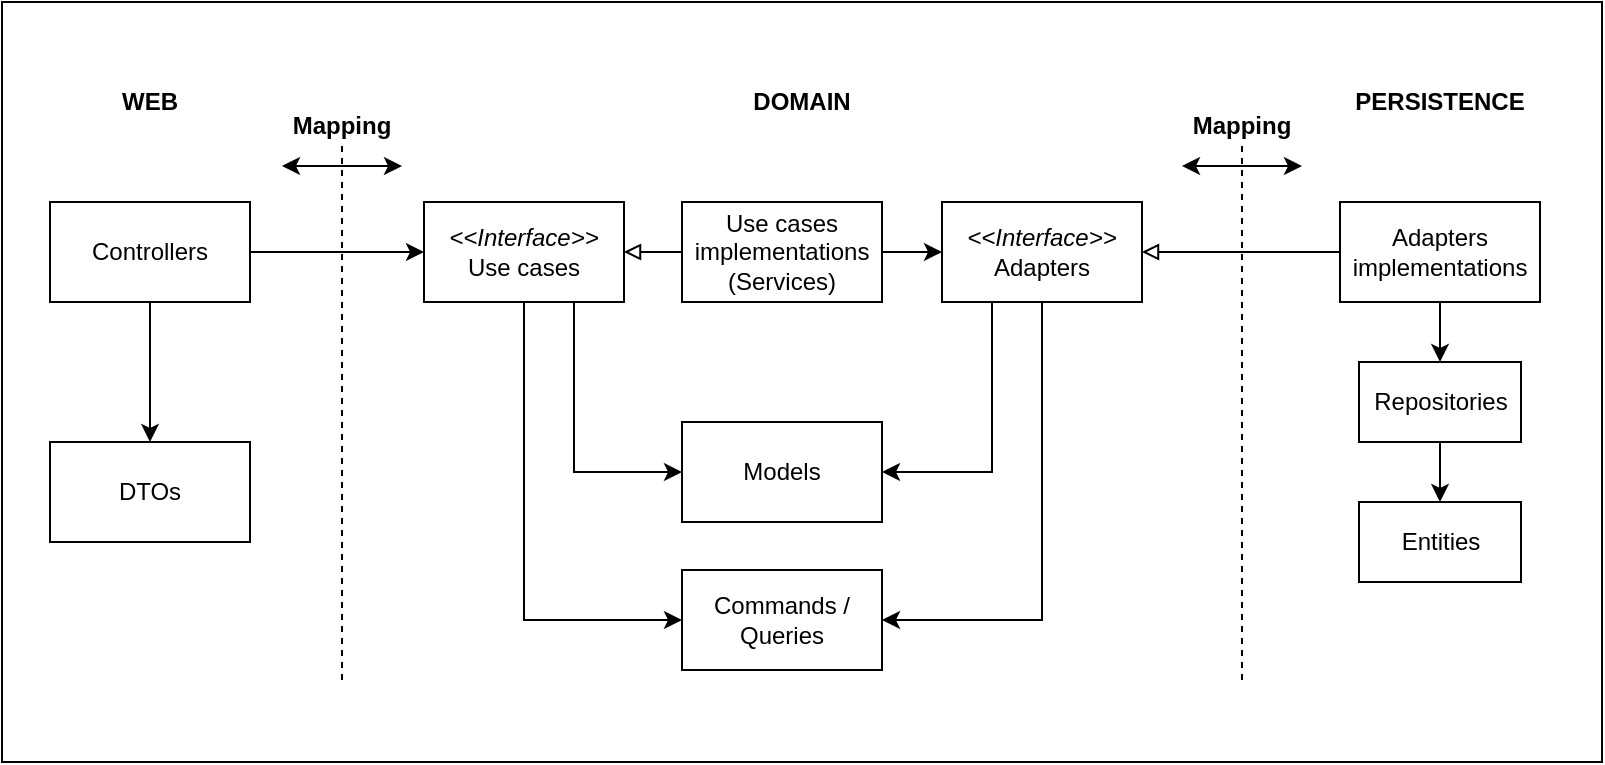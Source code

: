 <mxfile version="13.6.2" type="device"><diagram id="vupuyoRzbmM_QNLxJW_s" name="Page-1"><mxGraphModel dx="1422" dy="802" grid="1" gridSize="10" guides="1" tooltips="1" connect="1" arrows="1" fold="1" page="1" pageScale="1" pageWidth="827" pageHeight="1169" math="0" shadow="0"><root><mxCell id="0"/><mxCell id="1" parent="0"/><mxCell id="zNo32APA4oFjpnjH_A-V-1" value="" style="rounded=0;whiteSpace=wrap;html=1;" parent="1" vertex="1"><mxGeometry x="10" y="140" width="800" height="380" as="geometry"/></mxCell><mxCell id="zNo32APA4oFjpnjH_A-V-2" value="WEB" style="text;html=1;strokeColor=none;fillColor=none;align=center;verticalAlign=middle;whiteSpace=wrap;rounded=0;fontStyle=1" parent="1" vertex="1"><mxGeometry x="64" y="180" width="40" height="20" as="geometry"/></mxCell><mxCell id="zNo32APA4oFjpnjH_A-V-3" value="DOMAIN" style="text;html=1;strokeColor=none;fillColor=none;align=center;verticalAlign=middle;whiteSpace=wrap;rounded=0;fontStyle=1" parent="1" vertex="1"><mxGeometry x="390" y="180" width="40" height="20" as="geometry"/></mxCell><mxCell id="zNo32APA4oFjpnjH_A-V-4" value="PERSISTENCE" style="text;html=1;strokeColor=none;fillColor=none;align=center;verticalAlign=middle;whiteSpace=wrap;rounded=0;fontStyle=1" parent="1" vertex="1"><mxGeometry x="709" y="180" width="40" height="20" as="geometry"/></mxCell><mxCell id="zNo32APA4oFjpnjH_A-V-5" value="" style="endArrow=none;dashed=1;html=1;" parent="1" edge="1"><mxGeometry width="50" height="50" relative="1" as="geometry"><mxPoint x="180" y="212" as="sourcePoint"/><mxPoint x="180" y="482" as="targetPoint"/></mxGeometry></mxCell><mxCell id="zNo32APA4oFjpnjH_A-V-6" value="" style="endArrow=none;dashed=1;html=1;" parent="1" edge="1"><mxGeometry width="50" height="50" relative="1" as="geometry"><mxPoint x="630" y="212" as="sourcePoint"/><mxPoint x="630" y="482" as="targetPoint"/></mxGeometry></mxCell><mxCell id="zNo32APA4oFjpnjH_A-V-9" style="edgeStyle=orthogonalEdgeStyle;rounded=0;orthogonalLoop=1;jettySize=auto;html=1;exitX=0.5;exitY=1;exitDx=0;exitDy=0;entryX=0.5;entryY=0;entryDx=0;entryDy=0;" parent="1" source="zNo32APA4oFjpnjH_A-V-7" target="zNo32APA4oFjpnjH_A-V-10" edge="1"><mxGeometry relative="1" as="geometry"><mxPoint x="80" y="350" as="targetPoint"/></mxGeometry></mxCell><mxCell id="zNo32APA4oFjpnjH_A-V-14" style="edgeStyle=orthogonalEdgeStyle;rounded=0;orthogonalLoop=1;jettySize=auto;html=1;exitX=1;exitY=0.5;exitDx=0;exitDy=0;entryX=0;entryY=0.5;entryDx=0;entryDy=0;" parent="1" source="zNo32APA4oFjpnjH_A-V-7" target="zNo32APA4oFjpnjH_A-V-15" edge="1"><mxGeometry relative="1" as="geometry"><mxPoint x="293" y="270" as="targetPoint"/></mxGeometry></mxCell><mxCell id="zNo32APA4oFjpnjH_A-V-7" value="Controllers" style="rounded=0;whiteSpace=wrap;html=1;" parent="1" vertex="1"><mxGeometry x="34" y="240" width="100" height="50" as="geometry"/></mxCell><mxCell id="zNo32APA4oFjpnjH_A-V-10" value="DTOs" style="rounded=0;whiteSpace=wrap;html=1;" parent="1" vertex="1"><mxGeometry x="34" y="360" width="100" height="50" as="geometry"/></mxCell><mxCell id="zNo32APA4oFjpnjH_A-V-16" style="edgeStyle=orthogonalEdgeStyle;rounded=0;orthogonalLoop=1;jettySize=auto;html=1;exitX=0.5;exitY=1;exitDx=0;exitDy=0;entryX=0;entryY=0.5;entryDx=0;entryDy=0;" parent="1" source="zNo32APA4oFjpnjH_A-V-15" target="zNo32APA4oFjpnjH_A-V-22" edge="1"><mxGeometry relative="1" as="geometry"><mxPoint x="283" y="360" as="targetPoint"/><Array as="points"><mxPoint x="271" y="449"/></Array></mxGeometry></mxCell><mxCell id="zNo32APA4oFjpnjH_A-V-40" style="edgeStyle=orthogonalEdgeStyle;rounded=0;orthogonalLoop=1;jettySize=auto;html=1;exitX=0.75;exitY=1;exitDx=0;exitDy=0;entryX=0;entryY=0.5;entryDx=0;entryDy=0;endArrow=classic;endFill=1;" parent="1" source="zNo32APA4oFjpnjH_A-V-15" target="zNo32APA4oFjpnjH_A-V-38" edge="1"><mxGeometry relative="1" as="geometry"/></mxCell><mxCell id="zNo32APA4oFjpnjH_A-V-15" value="&lt;div&gt;&lt;i&gt;&amp;lt;&amp;lt;Interface&amp;gt;&amp;gt;&lt;/i&gt;&lt;br&gt;&lt;/div&gt;&lt;div&gt;Use cases&lt;/div&gt;" style="rounded=0;whiteSpace=wrap;html=1;" parent="1" vertex="1"><mxGeometry x="221" y="240" width="100" height="50" as="geometry"/></mxCell><mxCell id="zNo32APA4oFjpnjH_A-V-21" style="edgeStyle=orthogonalEdgeStyle;rounded=0;orthogonalLoop=1;jettySize=auto;html=1;exitX=0;exitY=0.5;exitDx=0;exitDy=0;entryX=1;entryY=0.5;entryDx=0;entryDy=0;endArrow=block;endFill=0;" parent="1" source="zNo32APA4oFjpnjH_A-V-17" target="zNo32APA4oFjpnjH_A-V-15" edge="1"><mxGeometry relative="1" as="geometry"/></mxCell><mxCell id="zNo32APA4oFjpnjH_A-V-28" style="edgeStyle=orthogonalEdgeStyle;rounded=0;orthogonalLoop=1;jettySize=auto;html=1;exitX=1;exitY=0.5;exitDx=0;exitDy=0;entryX=0;entryY=0.5;entryDx=0;entryDy=0;endArrow=classic;endFill=1;" parent="1" source="zNo32APA4oFjpnjH_A-V-17" target="zNo32APA4oFjpnjH_A-V-27" edge="1"><mxGeometry relative="1" as="geometry"/></mxCell><mxCell id="zNo32APA4oFjpnjH_A-V-17" value="&lt;div&gt;Use cases implementations&lt;/div&gt;&lt;div&gt;(Services)&lt;br&gt;&lt;/div&gt;" style="rounded=0;whiteSpace=wrap;html=1;" parent="1" vertex="1"><mxGeometry x="350" y="240" width="100" height="50" as="geometry"/></mxCell><mxCell id="zNo32APA4oFjpnjH_A-V-23" style="edgeStyle=orthogonalEdgeStyle;rounded=0;orthogonalLoop=1;jettySize=auto;html=1;endArrow=classic;endFill=1;entryX=0.5;entryY=0;entryDx=0;entryDy=0;" parent="1" source="zNo32APA4oFjpnjH_A-V-20" target="zNo32APA4oFjpnjH_A-V-26" edge="1"><mxGeometry relative="1" as="geometry"><mxPoint x="739" y="384" as="targetPoint"/></mxGeometry></mxCell><mxCell id="zNo32APA4oFjpnjH_A-V-20" value="Repositories" style="rounded=0;whiteSpace=wrap;html=1;" parent="1" vertex="1"><mxGeometry x="688.5" y="320" width="81" height="40" as="geometry"/></mxCell><mxCell id="zNo32APA4oFjpnjH_A-V-22" value="Commands / Queries" style="rounded=0;whiteSpace=wrap;html=1;" parent="1" vertex="1"><mxGeometry x="350" y="424" width="100" height="50" as="geometry"/></mxCell><mxCell id="zNo32APA4oFjpnjH_A-V-26" value="Entities" style="rounded=0;whiteSpace=wrap;html=1;" parent="1" vertex="1"><mxGeometry x="688.5" y="390" width="81" height="40" as="geometry"/></mxCell><mxCell id="zNo32APA4oFjpnjH_A-V-41" style="edgeStyle=orthogonalEdgeStyle;rounded=0;orthogonalLoop=1;jettySize=auto;html=1;exitX=0.25;exitY=1;exitDx=0;exitDy=0;entryX=1;entryY=0.5;entryDx=0;entryDy=0;endArrow=classic;endFill=1;" parent="1" source="zNo32APA4oFjpnjH_A-V-27" target="zNo32APA4oFjpnjH_A-V-38" edge="1"><mxGeometry relative="1" as="geometry"/></mxCell><mxCell id="zNo32APA4oFjpnjH_A-V-42" style="edgeStyle=orthogonalEdgeStyle;rounded=0;orthogonalLoop=1;jettySize=auto;html=1;exitX=0.5;exitY=1;exitDx=0;exitDy=0;entryX=1;entryY=0.5;entryDx=0;entryDy=0;endArrow=classic;endFill=1;" parent="1" source="zNo32APA4oFjpnjH_A-V-27" target="zNo32APA4oFjpnjH_A-V-22" edge="1"><mxGeometry relative="1" as="geometry"/></mxCell><mxCell id="zNo32APA4oFjpnjH_A-V-27" value="&lt;div&gt;&lt;i&gt;&amp;lt;&amp;lt;Interface&amp;gt;&amp;gt;&lt;/i&gt;&lt;br&gt;&lt;/div&gt;&lt;div&gt;Adapters&lt;/div&gt;" style="rounded=0;whiteSpace=wrap;html=1;" parent="1" vertex="1"><mxGeometry x="480" y="240" width="100" height="50" as="geometry"/></mxCell><mxCell id="zNo32APA4oFjpnjH_A-V-35" style="edgeStyle=orthogonalEdgeStyle;rounded=0;orthogonalLoop=1;jettySize=auto;html=1;exitX=0.5;exitY=1;exitDx=0;exitDy=0;entryX=0.5;entryY=0;entryDx=0;entryDy=0;endArrow=classic;endFill=1;" parent="1" source="zNo32APA4oFjpnjH_A-V-29" target="zNo32APA4oFjpnjH_A-V-20" edge="1"><mxGeometry relative="1" as="geometry"/></mxCell><mxCell id="zNo32APA4oFjpnjH_A-V-36" style="edgeStyle=orthogonalEdgeStyle;rounded=0;orthogonalLoop=1;jettySize=auto;html=1;exitX=0;exitY=0.5;exitDx=0;exitDy=0;entryX=1;entryY=0.5;entryDx=0;entryDy=0;endArrow=block;endFill=0;" parent="1" source="zNo32APA4oFjpnjH_A-V-29" target="zNo32APA4oFjpnjH_A-V-27" edge="1"><mxGeometry relative="1" as="geometry"/></mxCell><mxCell id="zNo32APA4oFjpnjH_A-V-29" value="Adapters implementations" style="rounded=0;whiteSpace=wrap;html=1;" parent="1" vertex="1"><mxGeometry x="679" y="240" width="100" height="50" as="geometry"/></mxCell><mxCell id="zNo32APA4oFjpnjH_A-V-32" value="" style="endArrow=classic;startArrow=classic;html=1;" parent="1" edge="1"><mxGeometry width="50" height="50" relative="1" as="geometry"><mxPoint x="600" y="222" as="sourcePoint"/><mxPoint x="660" y="222" as="targetPoint"/></mxGeometry></mxCell><mxCell id="zNo32APA4oFjpnjH_A-V-38" value="Models" style="rounded=0;whiteSpace=wrap;html=1;" parent="1" vertex="1"><mxGeometry x="350" y="350" width="100" height="50" as="geometry"/></mxCell><mxCell id="zNo32APA4oFjpnjH_A-V-33" value="Mapping" style="text;html=1;strokeColor=none;fillColor=none;align=center;verticalAlign=middle;whiteSpace=wrap;rounded=0;fontStyle=1" parent="1" vertex="1"><mxGeometry x="610" y="192" width="40" height="20" as="geometry"/></mxCell><mxCell id="zNo32APA4oFjpnjH_A-V-47" value="" style="endArrow=classic;startArrow=classic;html=1;" parent="1" edge="1"><mxGeometry width="50" height="50" relative="1" as="geometry"><mxPoint x="150" y="222" as="sourcePoint"/><mxPoint x="210" y="222" as="targetPoint"/></mxGeometry></mxCell><mxCell id="zNo32APA4oFjpnjH_A-V-48" value="Mapping" style="text;html=1;strokeColor=none;fillColor=none;align=center;verticalAlign=middle;whiteSpace=wrap;rounded=0;fontStyle=1" parent="1" vertex="1"><mxGeometry x="160" y="192" width="40" height="20" as="geometry"/></mxCell></root></mxGraphModel></diagram></mxfile>